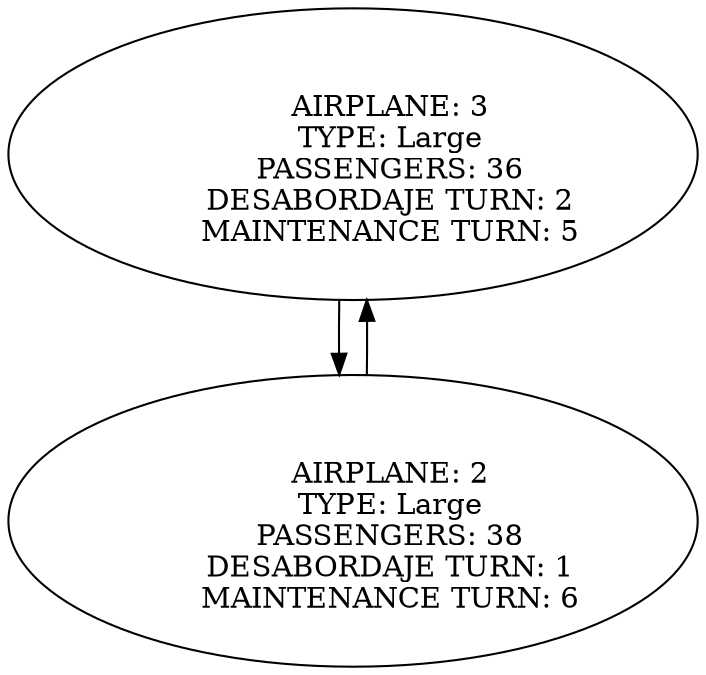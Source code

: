 digraph listadoble {
 Node1729197047[label="
	AIRPLANE: 3
	TYPE: Large
	PASSENGERS: 36
	DESABORDAJE TURN: 2
	MAINTENANCE TURN: 5
"];
Node1729197047->Node1592726053;
Node1592726053->Node1729197047;
 Node1592726053[label="
	AIRPLANE: 2
	TYPE: Large
	PASSENGERS: 38
	DESABORDAJE TURN: 1
	MAINTENANCE TURN: 6
"];

}
